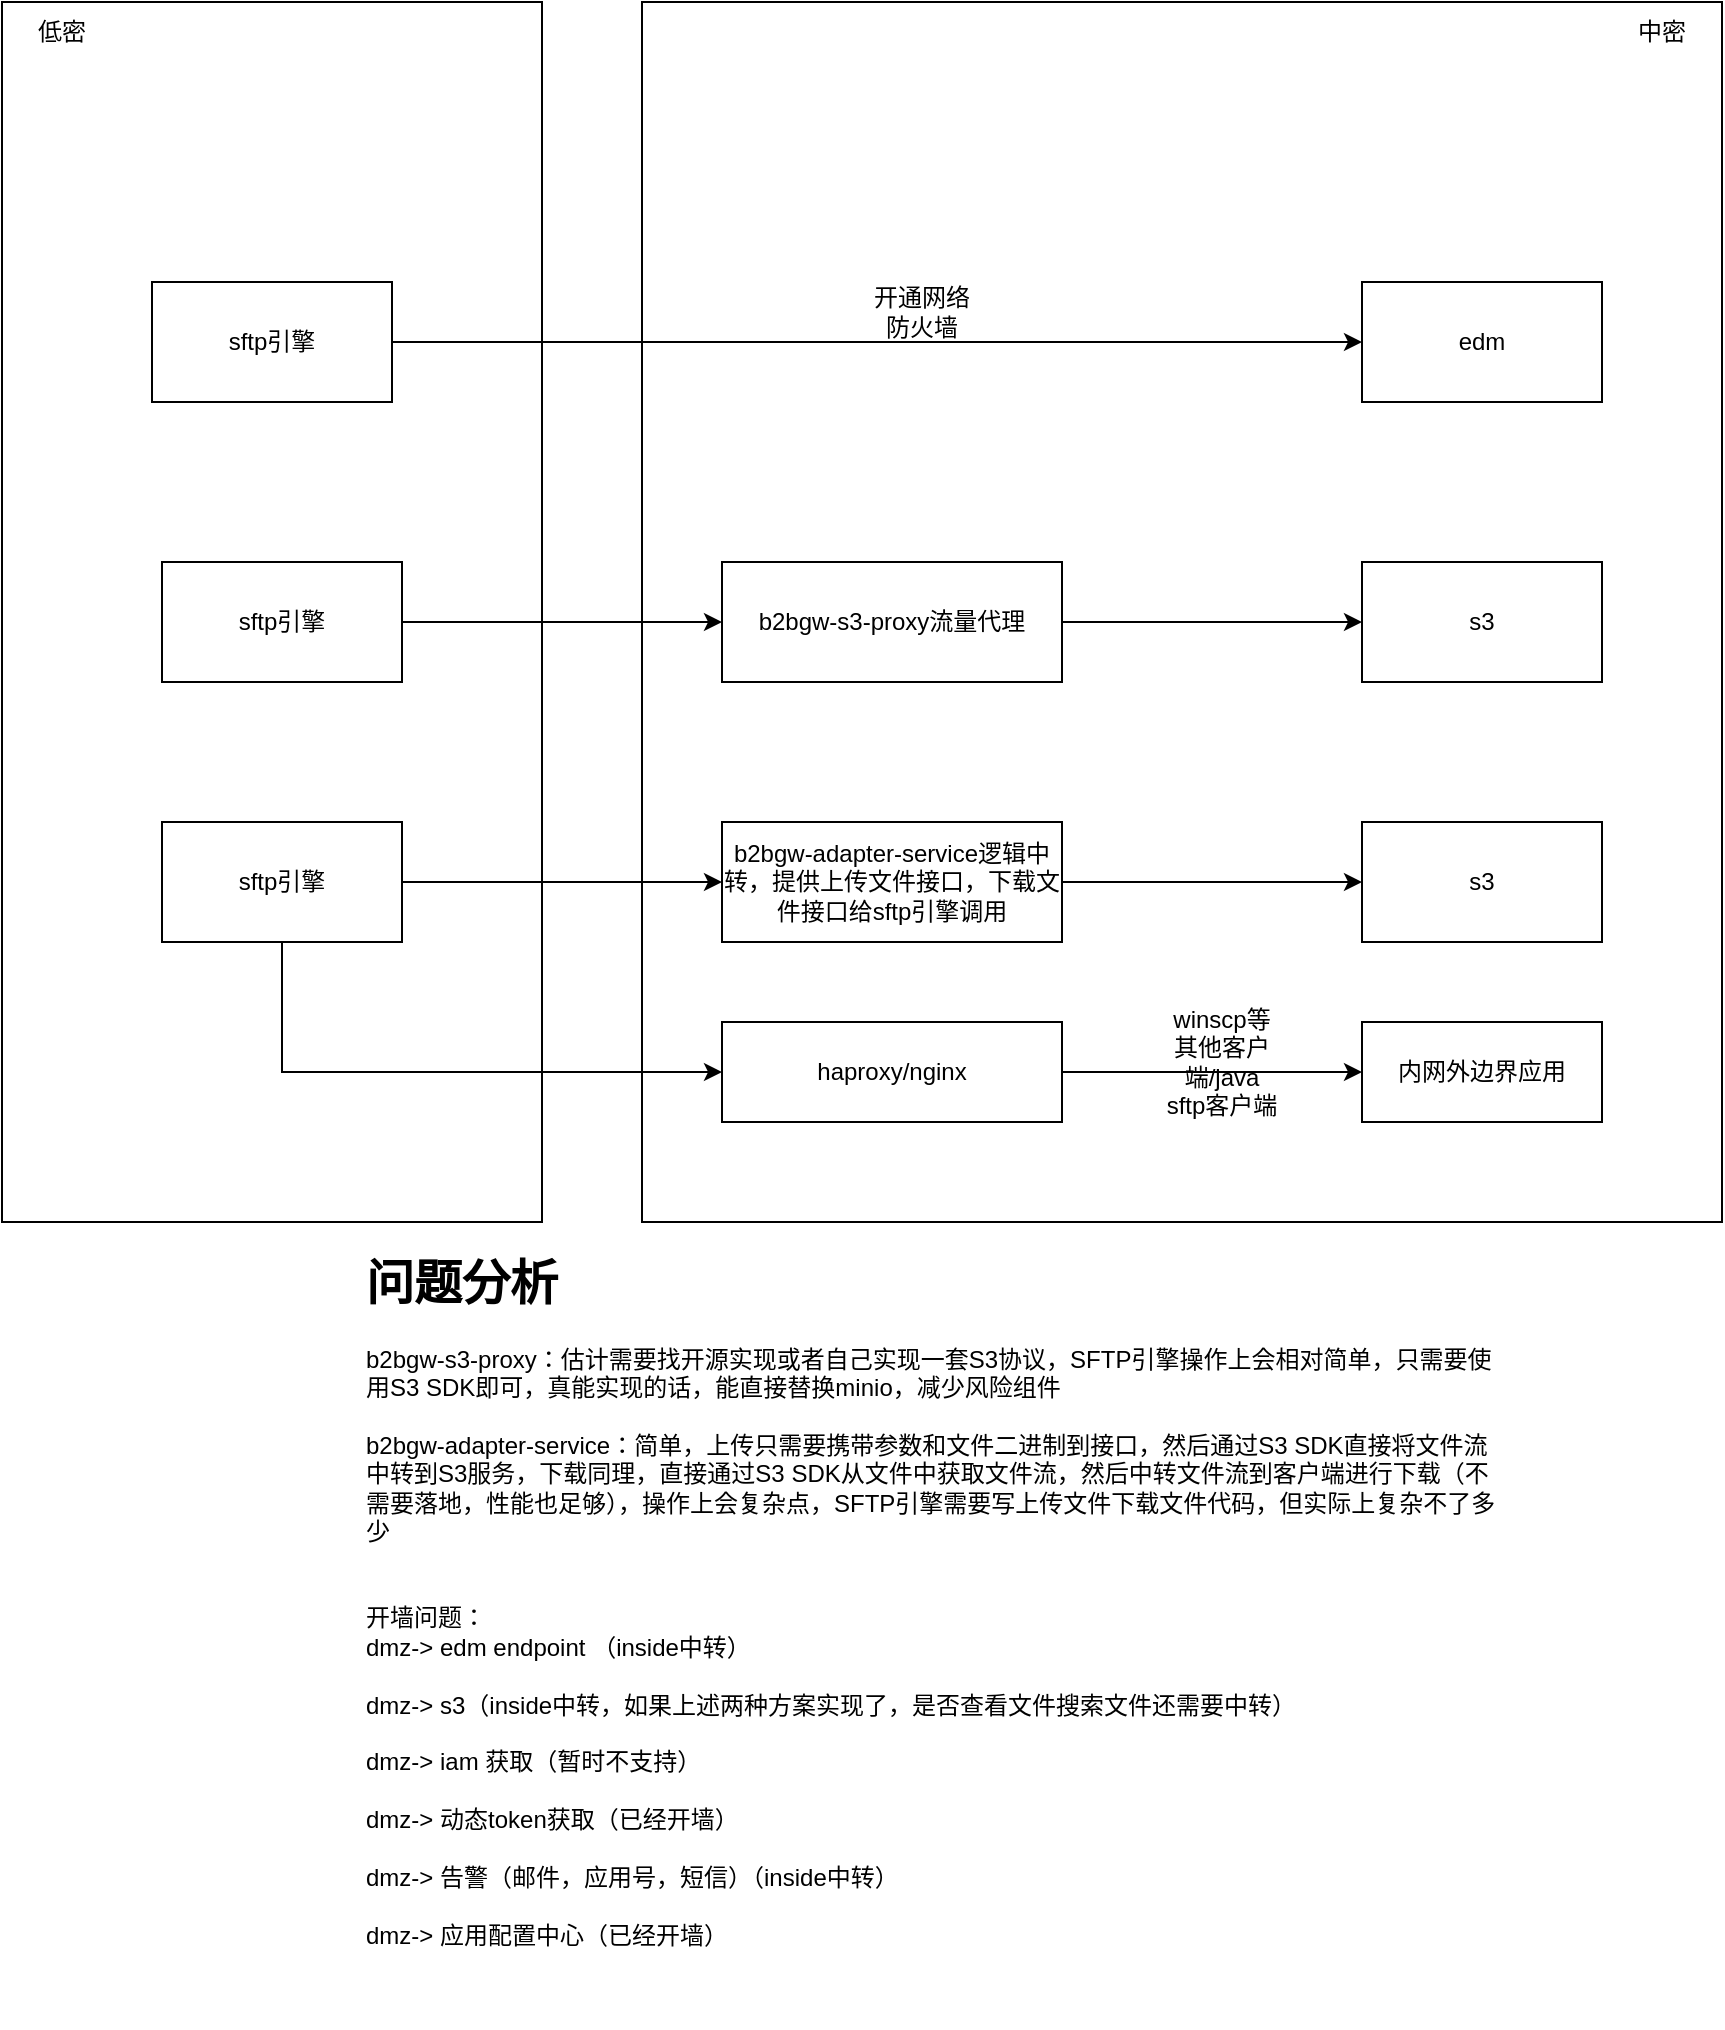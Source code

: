 <mxfile version="24.1.0" type="device">
  <diagram name="第 1 页" id="RWRvYitmz-0pX-2ko9HC">
    <mxGraphModel dx="1434" dy="797" grid="1" gridSize="10" guides="1" tooltips="1" connect="1" arrows="1" fold="1" page="1" pageScale="1" pageWidth="1600" pageHeight="900" math="0" shadow="0">
      <root>
        <mxCell id="0" />
        <mxCell id="1" parent="0" />
        <mxCell id="-ihAgkykPV66nU5G_lt2-2" value="" style="rounded=0;whiteSpace=wrap;html=1;" vertex="1" parent="1">
          <mxGeometry x="330" y="60" width="270" height="610" as="geometry" />
        </mxCell>
        <mxCell id="ATC52-hpSj-qVwCTe6t7-1" value="sftp引擎" style="rounded=0;whiteSpace=wrap;html=1;" parent="1" vertex="1">
          <mxGeometry x="410" y="340" width="120" height="60" as="geometry" />
        </mxCell>
        <mxCell id="ATC52-hpSj-qVwCTe6t7-7" value="sftp引擎" style="rounded=0;whiteSpace=wrap;html=1;" parent="1" vertex="1">
          <mxGeometry x="410" y="470" width="120" height="60" as="geometry" />
        </mxCell>
        <mxCell id="-ihAgkykPV66nU5G_lt2-3" value="" style="rounded=0;whiteSpace=wrap;html=1;" vertex="1" parent="1">
          <mxGeometry x="650" y="60" width="540" height="610" as="geometry" />
        </mxCell>
        <mxCell id="ATC52-hpSj-qVwCTe6t7-4" style="edgeStyle=orthogonalEdgeStyle;rounded=0;orthogonalLoop=1;jettySize=auto;html=1;" parent="1" source="ATC52-hpSj-qVwCTe6t7-1" target="ATC52-hpSj-qVwCTe6t7-2" edge="1">
          <mxGeometry relative="1" as="geometry" />
        </mxCell>
        <mxCell id="ATC52-hpSj-qVwCTe6t7-6" style="edgeStyle=orthogonalEdgeStyle;rounded=0;orthogonalLoop=1;jettySize=auto;html=1;" parent="1" source="ATC52-hpSj-qVwCTe6t7-7" target="ATC52-hpSj-qVwCTe6t7-9" edge="1">
          <mxGeometry relative="1" as="geometry" />
        </mxCell>
        <mxCell id="ATC52-hpSj-qVwCTe6t7-8" style="edgeStyle=orthogonalEdgeStyle;rounded=0;orthogonalLoop=1;jettySize=auto;html=1;" parent="1" source="ATC52-hpSj-qVwCTe6t7-9" target="ATC52-hpSj-qVwCTe6t7-10" edge="1">
          <mxGeometry relative="1" as="geometry" />
        </mxCell>
        <mxCell id="ATC52-hpSj-qVwCTe6t7-5" style="edgeStyle=orthogonalEdgeStyle;rounded=0;orthogonalLoop=1;jettySize=auto;html=1;" parent="1" source="ATC52-hpSj-qVwCTe6t7-2" target="ATC52-hpSj-qVwCTe6t7-3" edge="1">
          <mxGeometry relative="1" as="geometry" />
        </mxCell>
        <mxCell id="ATC52-hpSj-qVwCTe6t7-3" value="s3" style="rounded=0;whiteSpace=wrap;html=1;" parent="1" vertex="1">
          <mxGeometry x="1010" y="340" width="120" height="60" as="geometry" />
        </mxCell>
        <mxCell id="ATC52-hpSj-qVwCTe6t7-10" value="s3" style="rounded=0;whiteSpace=wrap;html=1;" parent="1" vertex="1">
          <mxGeometry x="1010" y="470" width="120" height="60" as="geometry" />
        </mxCell>
        <mxCell id="ATC52-hpSj-qVwCTe6t7-2" value="b2bgw-&lt;span style=&quot;background-color: initial;&quot;&gt;s3-proxy流量代理&lt;/span&gt;" style="rounded=0;whiteSpace=wrap;html=1;" parent="1" vertex="1">
          <mxGeometry x="690" y="340" width="170" height="60" as="geometry" />
        </mxCell>
        <mxCell id="ATC52-hpSj-qVwCTe6t7-9" value="b2bgw-adapter-service逻辑中转，提供上传文件接口，下载文件接口给sftp引擎调用" style="rounded=0;whiteSpace=wrap;html=1;" parent="1" vertex="1">
          <mxGeometry x="690" y="470" width="170" height="60" as="geometry" />
        </mxCell>
        <mxCell id="ATC52-hpSj-qVwCTe6t7-11" value="&lt;h1 style=&quot;margin-top: 0px;&quot;&gt;问题分析&lt;/h1&gt;&lt;div&gt;&lt;span style=&quot;background-color: initial; text-align: center;&quot;&gt;b2bgw-&lt;/span&gt;&lt;span style=&quot;background-color: initial; text-align: center;&quot;&gt;s3-proxy&lt;/span&gt;：估计需要找开源实现或者自己实现一套S3协议，SFTP引擎操作上会相对简单，只需要使用S3 SDK即可，真能实现的话，能直接替换minio，减少风险组件&lt;/div&gt;&lt;div&gt;&lt;br&gt;&lt;/div&gt;&lt;div&gt;&lt;span style=&quot;text-align: center; background-color: initial;&quot;&gt;b2bgw-adapter-service：&lt;/span&gt;简单，上传只需要携带参数和文件二进制到接口，然后通过S3 SDK直接将文件流中转到S3服务，下载同理，直接通过S3 SDK从文件中获取文件流，然后中转文件流到客户端进行下载（不需要落地，性能也足够），操作上会复杂点，SFTP引擎需要写上传文件下载文件代码，但实际上复杂不了多少&lt;/div&gt;&lt;div&gt;&lt;br&gt;&lt;/div&gt;&lt;div&gt;&lt;br&gt;&lt;/div&gt;&lt;div&gt;开墙问题：&lt;/div&gt;&lt;div&gt;dmz-&amp;gt; edm endpoint （inside中转）&lt;/div&gt;&lt;div&gt;&lt;br&gt;&lt;/div&gt;&lt;div&gt;dmz-&amp;gt; s3（inside中转，如果上述两种方案实现了，是否查看文件搜索文件还需要中转）&lt;/div&gt;&lt;div&gt;&lt;br&gt;&lt;/div&gt;&lt;div&gt;dmz-&amp;gt; iam 获取（暂时不支持）&lt;/div&gt;&lt;div&gt;&lt;br&gt;&lt;/div&gt;&lt;div&gt;dmz-&amp;gt; 动态token获取（已经开墙）&lt;/div&gt;&lt;div&gt;&lt;br&gt;&lt;/div&gt;&lt;div&gt;dmz-&amp;gt; 告警（邮件，应用号，短信）（inside中转）&lt;/div&gt;&lt;div&gt;&lt;br&gt;&lt;/div&gt;&lt;div&gt;dmz-&amp;gt; 应用配置中心（已经开墙）&lt;/div&gt;" style="text;html=1;whiteSpace=wrap;overflow=hidden;rounded=0;" parent="1" vertex="1">
          <mxGeometry x="510" y="680" width="570" height="390" as="geometry" />
        </mxCell>
        <mxCell id="-ihAgkykPV66nU5G_lt2-4" value="低密" style="text;html=1;align=center;verticalAlign=middle;whiteSpace=wrap;rounded=0;" vertex="1" parent="1">
          <mxGeometry x="330" y="60" width="60" height="30" as="geometry" />
        </mxCell>
        <mxCell id="-ihAgkykPV66nU5G_lt2-5" value="中密" style="text;html=1;align=center;verticalAlign=middle;whiteSpace=wrap;rounded=0;" vertex="1" parent="1">
          <mxGeometry x="1130" y="60" width="60" height="30" as="geometry" />
        </mxCell>
        <mxCell id="-ihAgkykPV66nU5G_lt2-11" style="edgeStyle=orthogonalEdgeStyle;rounded=0;orthogonalLoop=1;jettySize=auto;html=1;entryX=0;entryY=0.5;entryDx=0;entryDy=0;" edge="1" parent="1" source="-ihAgkykPV66nU5G_lt2-6" target="-ihAgkykPV66nU5G_lt2-8">
          <mxGeometry relative="1" as="geometry" />
        </mxCell>
        <mxCell id="-ihAgkykPV66nU5G_lt2-6" value="haproxy/nginx" style="rounded=0;whiteSpace=wrap;html=1;" vertex="1" parent="1">
          <mxGeometry x="690" y="570" width="170" height="50" as="geometry" />
        </mxCell>
        <mxCell id="-ihAgkykPV66nU5G_lt2-7" style="edgeStyle=orthogonalEdgeStyle;rounded=0;orthogonalLoop=1;jettySize=auto;html=1;entryX=0;entryY=0.5;entryDx=0;entryDy=0;" edge="1" parent="1" source="ATC52-hpSj-qVwCTe6t7-7" target="-ihAgkykPV66nU5G_lt2-6">
          <mxGeometry relative="1" as="geometry">
            <Array as="points">
              <mxPoint x="470" y="595" />
            </Array>
          </mxGeometry>
        </mxCell>
        <mxCell id="-ihAgkykPV66nU5G_lt2-8" value="内网外边界应用" style="rounded=0;whiteSpace=wrap;html=1;" vertex="1" parent="1">
          <mxGeometry x="1010" y="570" width="120" height="50" as="geometry" />
        </mxCell>
        <mxCell id="-ihAgkykPV66nU5G_lt2-13" value="winscp等其他客户端/java sftp客户端" style="text;html=1;align=center;verticalAlign=middle;whiteSpace=wrap;rounded=0;" vertex="1" parent="1">
          <mxGeometry x="910" y="550" width="60" height="80" as="geometry" />
        </mxCell>
        <mxCell id="-ihAgkykPV66nU5G_lt2-17" style="edgeStyle=orthogonalEdgeStyle;rounded=0;orthogonalLoop=1;jettySize=auto;html=1;" edge="1" parent="1" source="-ihAgkykPV66nU5G_lt2-14" target="-ihAgkykPV66nU5G_lt2-15">
          <mxGeometry relative="1" as="geometry" />
        </mxCell>
        <mxCell id="-ihAgkykPV66nU5G_lt2-14" value="sftp引擎" style="rounded=0;whiteSpace=wrap;html=1;" vertex="1" parent="1">
          <mxGeometry x="405" y="200" width="120" height="60" as="geometry" />
        </mxCell>
        <mxCell id="-ihAgkykPV66nU5G_lt2-15" value="edm" style="rounded=0;whiteSpace=wrap;html=1;" vertex="1" parent="1">
          <mxGeometry x="1010" y="200" width="120" height="60" as="geometry" />
        </mxCell>
        <mxCell id="-ihAgkykPV66nU5G_lt2-19" value="开通网络防火墙" style="text;html=1;align=center;verticalAlign=middle;whiteSpace=wrap;rounded=0;" vertex="1" parent="1">
          <mxGeometry x="760" y="200" width="60" height="30" as="geometry" />
        </mxCell>
      </root>
    </mxGraphModel>
  </diagram>
</mxfile>
